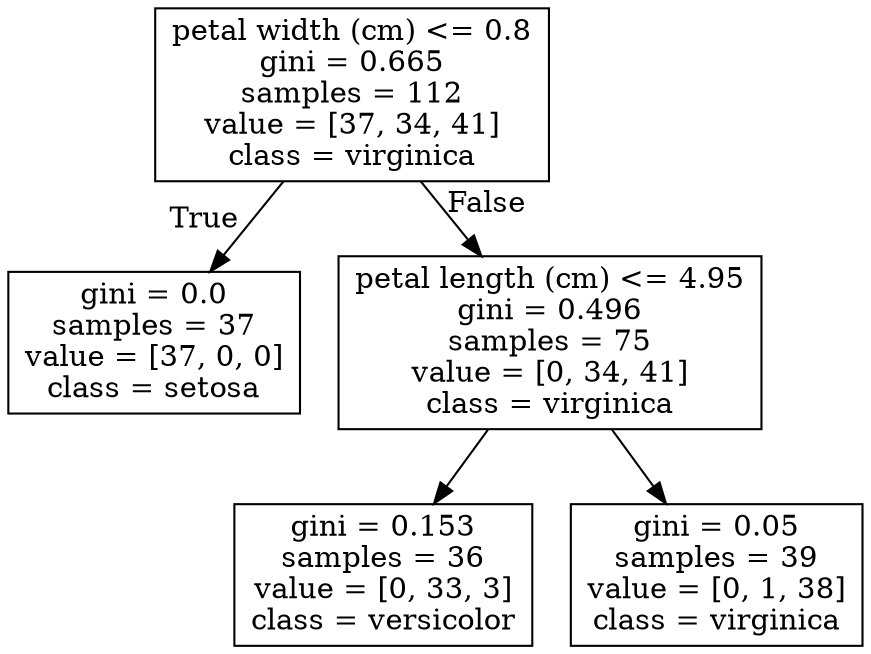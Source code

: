 digraph Tree {
node [shape=box] ;
0 [label="petal width (cm) <= 0.8\ngini = 0.665\nsamples = 112\nvalue = [37, 34, 41]\nclass = virginica"] ;
1 [label="gini = 0.0\nsamples = 37\nvalue = [37, 0, 0]\nclass = setosa"] ;
0 -> 1 [labeldistance=2.5, labelangle=45, headlabel="True"] ;
2 [label="petal length (cm) <= 4.95\ngini = 0.496\nsamples = 75\nvalue = [0, 34, 41]\nclass = virginica"] ;
0 -> 2 [labeldistance=2.5, labelangle=-45, headlabel="False"] ;
3 [label="gini = 0.153\nsamples = 36\nvalue = [0, 33, 3]\nclass = versicolor"] ;
2 -> 3 ;
4 [label="gini = 0.05\nsamples = 39\nvalue = [0, 1, 38]\nclass = virginica"] ;
2 -> 4 ;
}